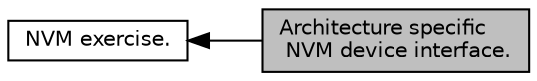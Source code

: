 digraph "Architecture specific NVM device interface."
{
  edge [fontname="Helvetica",fontsize="10",labelfontname="Helvetica",labelfontsize="10"];
  node [fontname="Helvetica",fontsize="10",shape=record];
  rankdir=LR;
  Node1 [label="NVM exercise.",height=0.2,width=0.4,color="black", fillcolor="white", style="filled",URL="$group__nvm-exercise.html",tooltip="The exercise demonstrates how a general purpose NVM library can be build on embedded platforms..."];
  Node0 [label="Architecture specific\l NVM device interface.",height=0.2,width=0.4,color="black", fillcolor="grey75", style="filled", fontcolor="black"];
  Node1->Node0 [shape=plaintext, dir="back", style="solid"];
}
